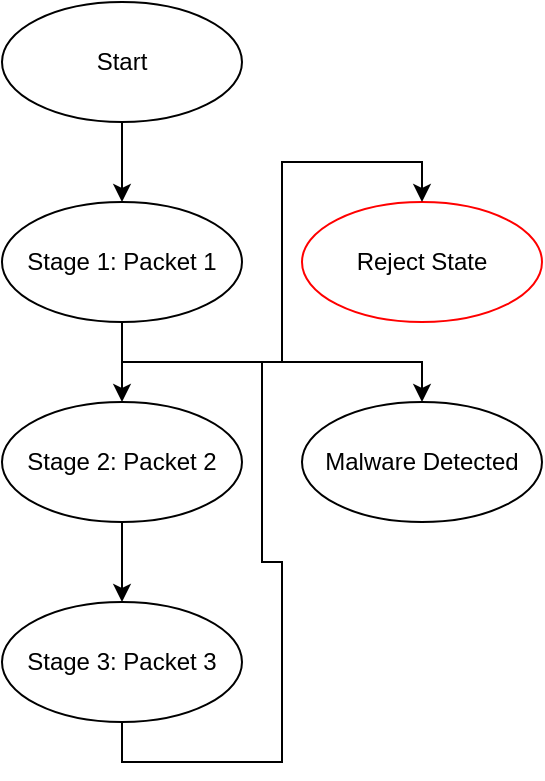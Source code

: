<mxfile version="24.8.9">
  <diagram name="Page-1" id="Ga5cZvuIOUx0oG0_hT05">
    <mxGraphModel>
      <root>
        <mxCell id="0" />
        <mxCell id="1" parent="0" />
        <mxCell id="2" value="Start" style="ellipse;whiteSpace=wrap;html=1;fillColor=#FFFFFF;strokeColor=#000000;" vertex="1" connectable="1" parent="1">
          <mxGeometry x="50" y="50" width="120" height="60" as="geometry" />
        </mxCell>
        <mxCell id="3" value="Stage 1: Packet 1" style="ellipse;whiteSpace=wrap;html=1;fillColor=#FFFFFF;strokeColor=#000000;" vertex="1" connectable="1" parent="1">
          <mxGeometry x="50" y="150" width="120" height="60" as="geometry" />
        </mxCell>
        <mxCell id="4" value="Stage 2: Packet 2" style="ellipse;whiteSpace=wrap;html=1;fillColor=#FFFFFF;strokeColor=#000000;" vertex="1" connectable="1" parent="1">
          <mxGeometry x="50" y="250" width="120" height="60" as="geometry" />
        </mxCell>
        <mxCell id="5" value="Stage 3: Packet 3" style="ellipse;whiteSpace=wrap;html=1;fillColor=#FFFFFF;strokeColor=#000000;" vertex="1" connectable="1" parent="1">
          <mxGeometry x="50" y="350" width="120" height="60" as="geometry" />
        </mxCell>
        <mxCell id="6" value="Malware Detected" style="ellipse;whiteSpace=wrap;html=1;fillColor=#FFFFFF;strokeColor=#000000;" vertex="1" connectable="1" parent="1">
          <mxGeometry x="200" y="250" width="120" height="60" as="geometry" />
        </mxCell>
        <mxCell id="7" value="Reject State" style="ellipse;whiteSpace=wrap;html=1;fillColor=#FFFFFF;strokeColor=#FF0000;" vertex="1" connectable="1" parent="1">
          <mxGeometry x="200" y="150" width="120" height="60" as="geometry" />
        </mxCell>
        <mxCell id="8" style="edgeStyle=orthogonalEdgeStyle;rounded=0;orthogonalLoop=1;jettySize=auto;html=1;exitX=0.5;exitY=1;exitDx=0;exitDy=0;entryX=0.5;entryY=0;entryDx=0;entryDy=0;" edge="1" parent="1" source="2" target="3">
          <mxGeometry relative="1" as="geometry" />
        </mxCell>
        <mxCell id="9" style="edgeStyle=orthogonalEdgeStyle;rounded=0;orthogonalLoop=1;jettySize=auto;html=1;exitX=0.5;exitY=1;exitDx=0;exitDy=0;entryX=0.5;entryY=0;entryDx=0;entryDy=0;" edge="1" parent="1" source="3" target="4">
          <mxGeometry relative="1" as="geometry" />
        </mxCell>
        <mxCell id="10" style="edgeStyle=orthogonalEdgeStyle;rounded=0;orthogonalLoop=1;jettySize=auto;html=1;exitX=0.5;exitY=1;exitDx=0;exitDy=0;entryX=0.5;entryY=0;entryDx=0;entryDy=0;" edge="1" parent="1" source="4" target="5">
          <mxGeometry relative="1" as="geometry" />
        </mxCell>
        <mxCell id="11" style="edgeStyle=orthogonalEdgeStyle;rounded=0;orthogonalLoop=1;jettySize=auto;html=1;exitX=0.5;exitY=1;exitDx=0;exitDy=0;entryX=0.5;entryY=0;entryDx=0;entryDy=0;" edge="1" parent="1" source="5" target="6">
          <mxGeometry relative="1" as="geometry" />
        </mxCell>
        <mxCell id="12" style="edgeStyle=orthogonalEdgeStyle;rounded=0;orthogonalLoop=1;jettySize=auto;html=1;exitX=0.5;exitY=1;exitDx=0;exitDy=0;entryX=0.5;entryY=0;entryDx=0;entryDy=0;" edge="1" parent="1" source="3" target="7">
          <mxGeometry relative="1" as="geometry" />
        </mxCell>
      </root>
    </mxGraphModel>
  </diagram>
</mxfile>
